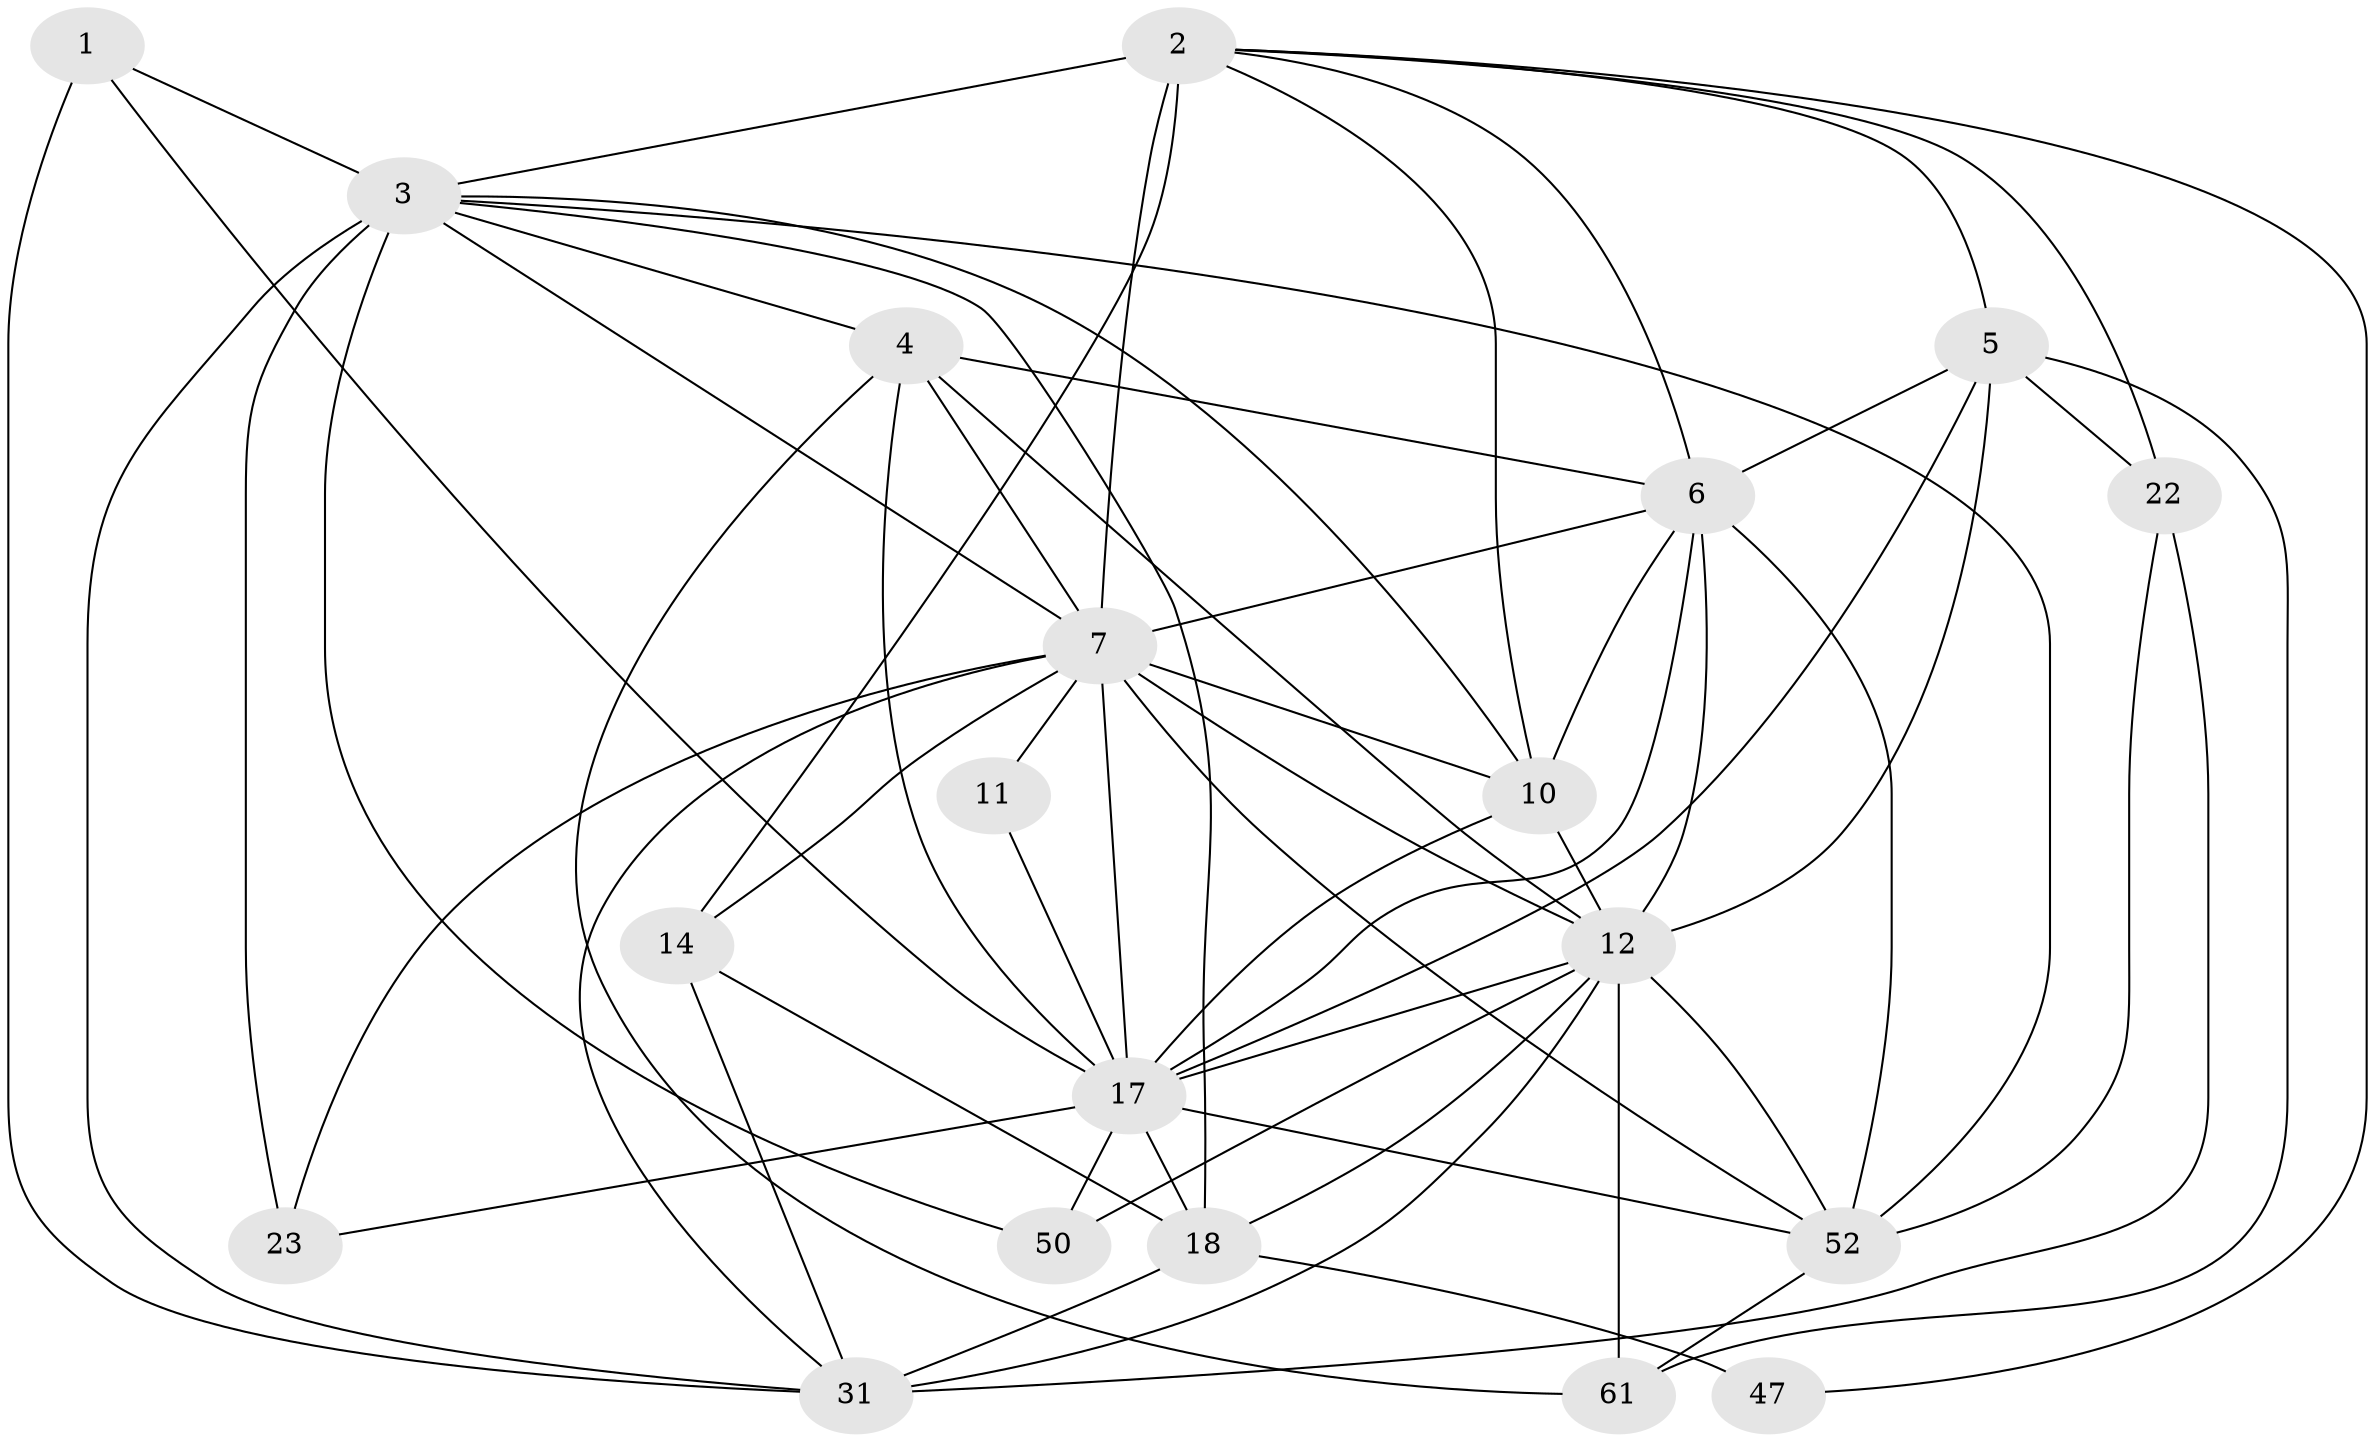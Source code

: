 // original degree distribution, {3: 0.2878787878787879, 4: 0.30303030303030304, 6: 0.09090909090909091, 9: 0.030303030303030304, 2: 0.12121212121212122, 5: 0.15151515151515152, 7: 0.015151515151515152}
// Generated by graph-tools (version 1.1) at 2025/18/03/04/25 18:18:50]
// undirected, 20 vertices, 62 edges
graph export_dot {
graph [start="1"]
  node [color=gray90,style=filled];
  1;
  2 [super="+32+24"];
  3 [super="+53+8+16"];
  4 [super="+36"];
  5 [super="+19+38"];
  6 [super="+66+44"];
  7 [super="+9"];
  10 [super="+34+37"];
  11;
  12 [super="+25+45+62+13"];
  14 [super="+15"];
  17 [super="+42+28+21"];
  18 [super="+41+27+26"];
  22 [super="+46+63"];
  23;
  31 [super="+51+58+33"];
  47;
  50 [super="+55"];
  52 [super="+64+59"];
  61;
  1 -- 31;
  1 -- 3;
  1 -- 17;
  2 -- 3 [weight=2];
  2 -- 5;
  2 -- 6;
  2 -- 14;
  2 -- 7 [weight=3];
  2 -- 47;
  2 -- 22;
  2 -- 10;
  3 -- 50 [weight=2];
  3 -- 23 [weight=2];
  3 -- 7;
  3 -- 31;
  3 -- 10;
  3 -- 4;
  3 -- 18;
  3 -- 52;
  4 -- 7 [weight=2];
  4 -- 12;
  4 -- 17;
  4 -- 6;
  4 -- 61;
  5 -- 61;
  5 -- 12;
  5 -- 6;
  5 -- 22 [weight=2];
  5 -- 17;
  6 -- 17;
  6 -- 7;
  6 -- 52 [weight=2];
  6 -- 10;
  6 -- 12;
  7 -- 14 [weight=2];
  7 -- 11;
  7 -- 12;
  7 -- 23;
  7 -- 17 [weight=3];
  7 -- 31;
  7 -- 10 [weight=2];
  7 -- 52;
  10 -- 17;
  10 -- 12;
  11 -- 17;
  12 -- 50 [weight=2];
  12 -- 52;
  12 -- 18 [weight=2];
  12 -- 17 [weight=2];
  12 -- 61;
  12 -- 31;
  14 -- 31 [weight=2];
  14 -- 18;
  17 -- 18 [weight=2];
  17 -- 50;
  17 -- 23;
  17 -- 52;
  18 -- 47 [weight=2];
  18 -- 31 [weight=3];
  22 -- 31;
  22 -- 52;
  52 -- 61;
}
